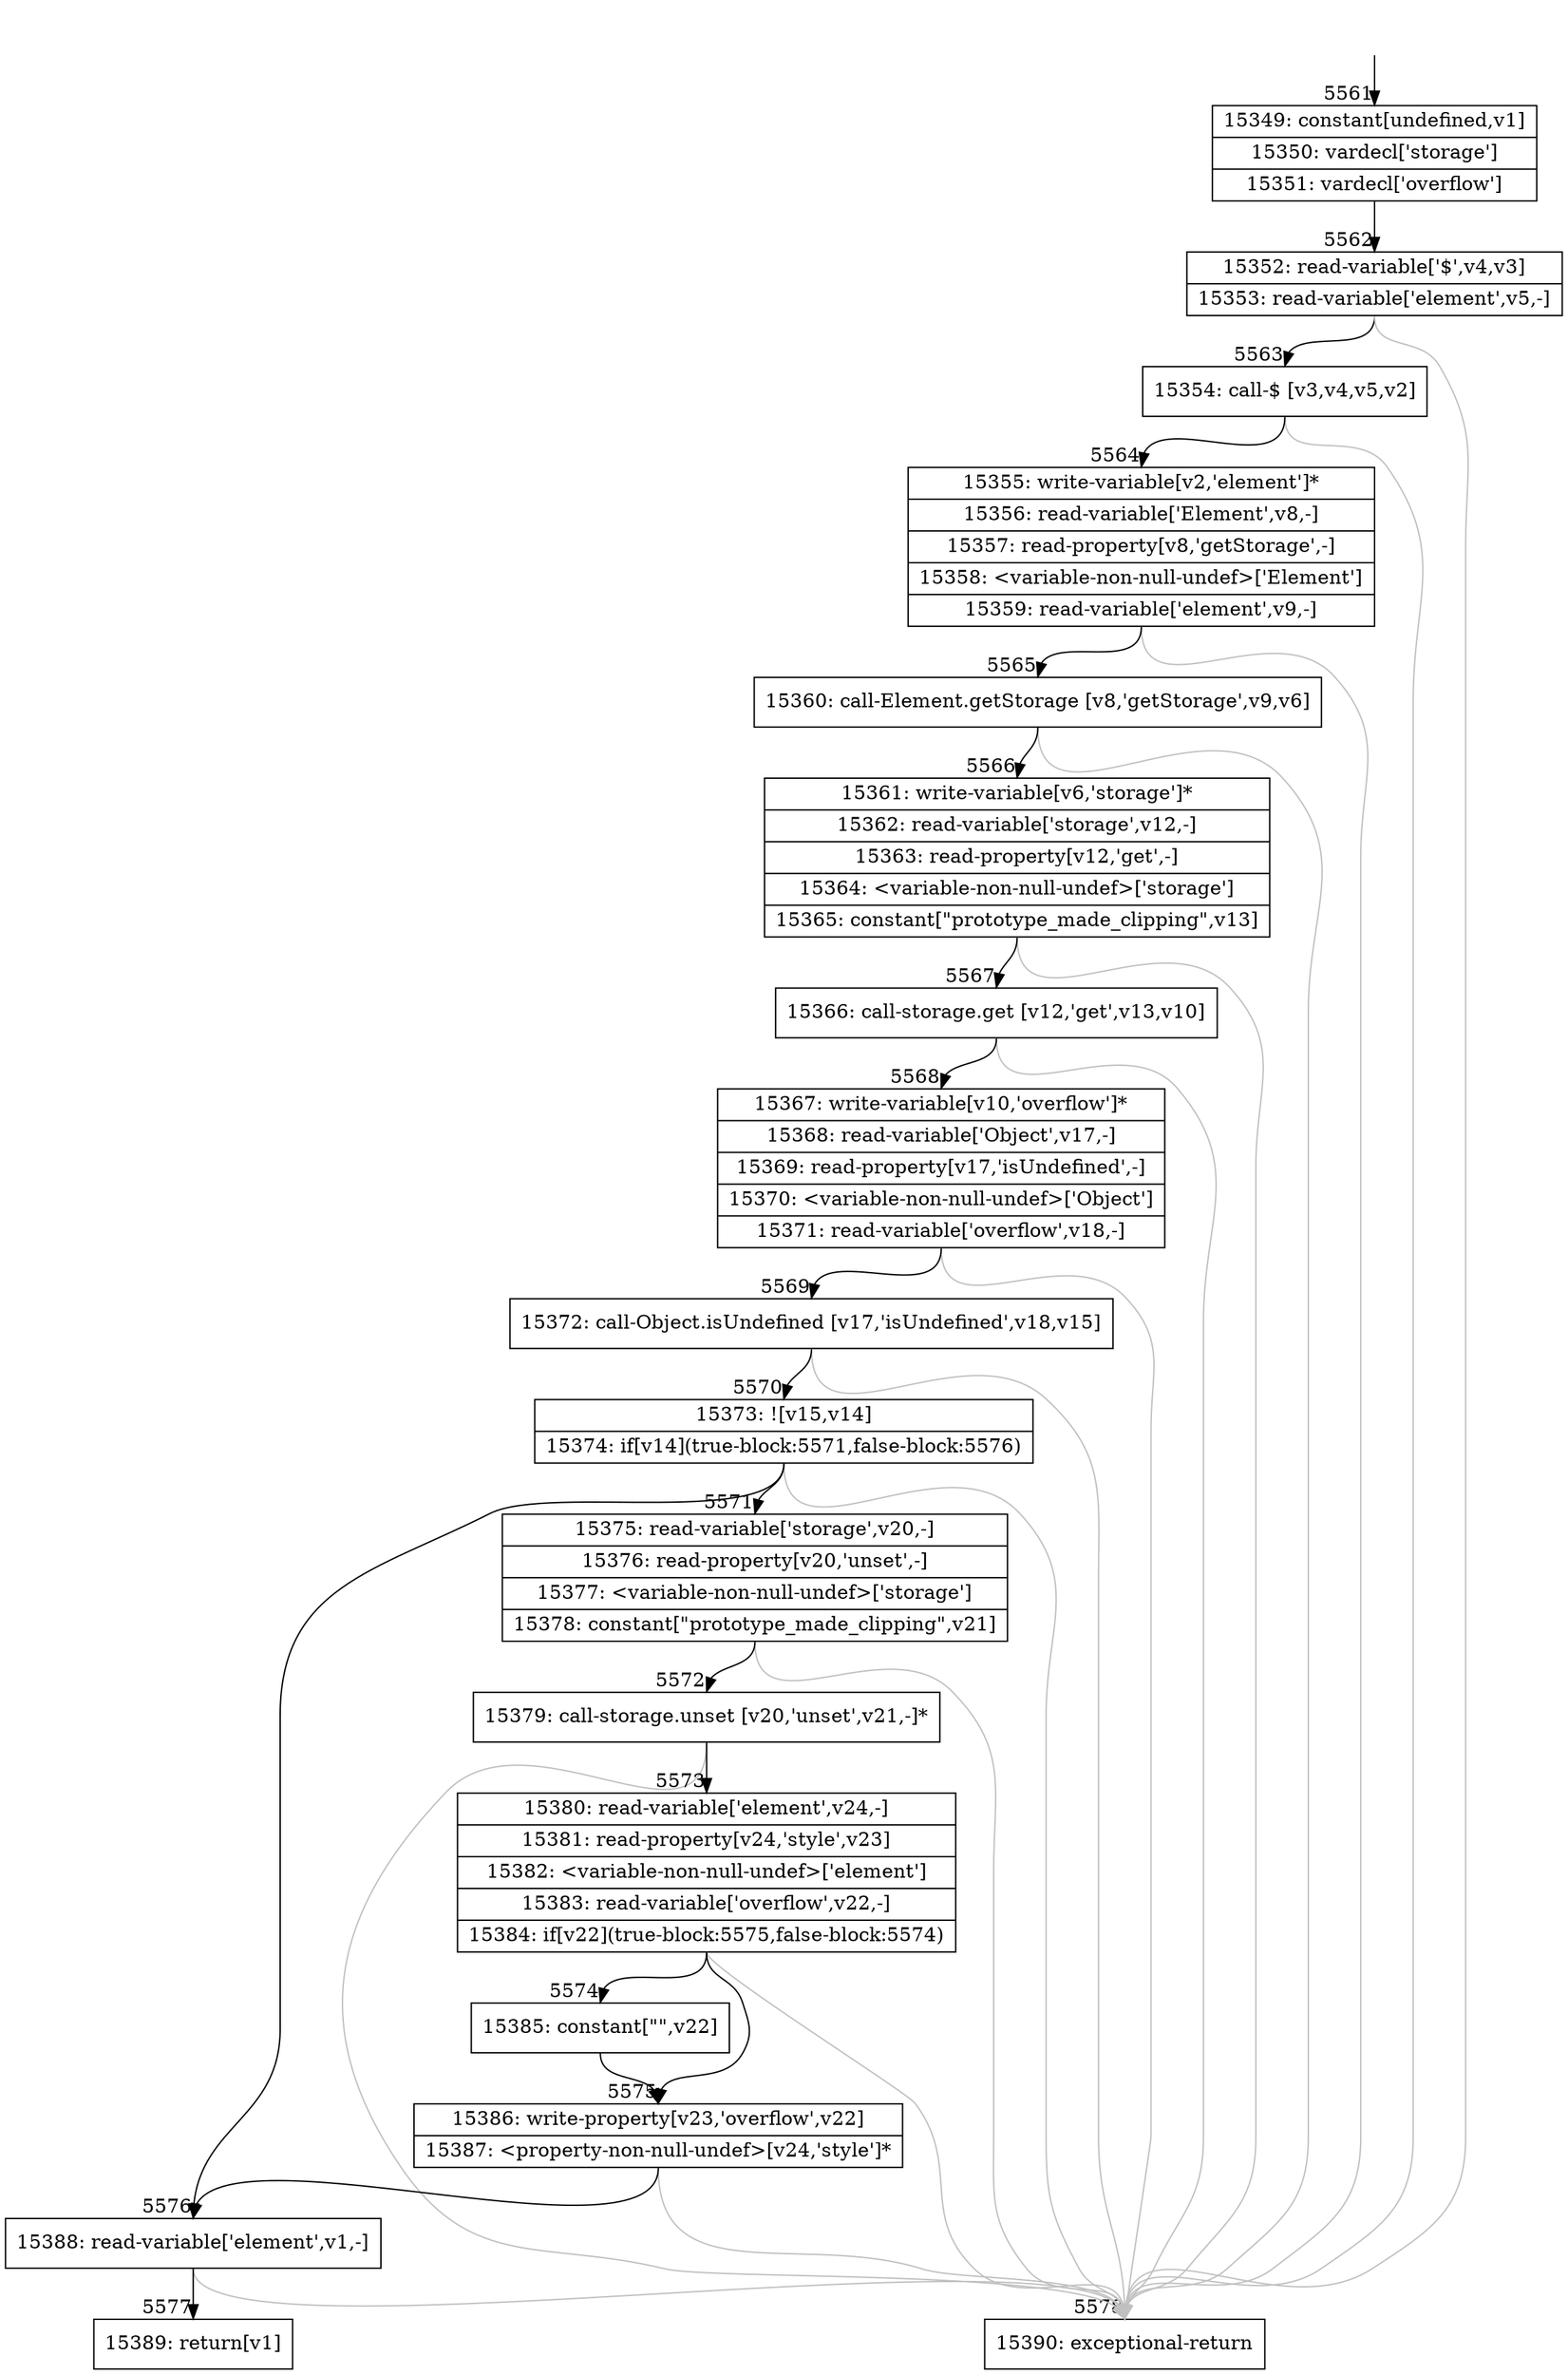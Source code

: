 digraph {
rankdir="TD"
BB_entry442[shape=none,label=""];
BB_entry442 -> BB5561 [tailport=s, headport=n, headlabel="    5561"]
BB5561 [shape=record label="{15349: constant[undefined,v1]|15350: vardecl['storage']|15351: vardecl['overflow']}" ] 
BB5561 -> BB5562 [tailport=s, headport=n, headlabel="      5562"]
BB5562 [shape=record label="{15352: read-variable['$',v4,v3]|15353: read-variable['element',v5,-]}" ] 
BB5562 -> BB5563 [tailport=s, headport=n, headlabel="      5563"]
BB5562 -> BB5578 [tailport=s, headport=n, color=gray, headlabel="      5578"]
BB5563 [shape=record label="{15354: call-$ [v3,v4,v5,v2]}" ] 
BB5563 -> BB5564 [tailport=s, headport=n, headlabel="      5564"]
BB5563 -> BB5578 [tailport=s, headport=n, color=gray]
BB5564 [shape=record label="{15355: write-variable[v2,'element']*|15356: read-variable['Element',v8,-]|15357: read-property[v8,'getStorage',-]|15358: \<variable-non-null-undef\>['Element']|15359: read-variable['element',v9,-]}" ] 
BB5564 -> BB5565 [tailport=s, headport=n, headlabel="      5565"]
BB5564 -> BB5578 [tailport=s, headport=n, color=gray]
BB5565 [shape=record label="{15360: call-Element.getStorage [v8,'getStorage',v9,v6]}" ] 
BB5565 -> BB5566 [tailport=s, headport=n, headlabel="      5566"]
BB5565 -> BB5578 [tailport=s, headport=n, color=gray]
BB5566 [shape=record label="{15361: write-variable[v6,'storage']*|15362: read-variable['storage',v12,-]|15363: read-property[v12,'get',-]|15364: \<variable-non-null-undef\>['storage']|15365: constant[\"prototype_made_clipping\",v13]}" ] 
BB5566 -> BB5567 [tailport=s, headport=n, headlabel="      5567"]
BB5566 -> BB5578 [tailport=s, headport=n, color=gray]
BB5567 [shape=record label="{15366: call-storage.get [v12,'get',v13,v10]}" ] 
BB5567 -> BB5568 [tailport=s, headport=n, headlabel="      5568"]
BB5567 -> BB5578 [tailport=s, headport=n, color=gray]
BB5568 [shape=record label="{15367: write-variable[v10,'overflow']*|15368: read-variable['Object',v17,-]|15369: read-property[v17,'isUndefined',-]|15370: \<variable-non-null-undef\>['Object']|15371: read-variable['overflow',v18,-]}" ] 
BB5568 -> BB5569 [tailport=s, headport=n, headlabel="      5569"]
BB5568 -> BB5578 [tailport=s, headport=n, color=gray]
BB5569 [shape=record label="{15372: call-Object.isUndefined [v17,'isUndefined',v18,v15]}" ] 
BB5569 -> BB5570 [tailport=s, headport=n, headlabel="      5570"]
BB5569 -> BB5578 [tailport=s, headport=n, color=gray]
BB5570 [shape=record label="{15373: ![v15,v14]|15374: if[v14](true-block:5571,false-block:5576)}" ] 
BB5570 -> BB5571 [tailport=s, headport=n, headlabel="      5571"]
BB5570 -> BB5576 [tailport=s, headport=n, headlabel="      5576"]
BB5570 -> BB5578 [tailport=s, headport=n, color=gray]
BB5571 [shape=record label="{15375: read-variable['storage',v20,-]|15376: read-property[v20,'unset',-]|15377: \<variable-non-null-undef\>['storage']|15378: constant[\"prototype_made_clipping\",v21]}" ] 
BB5571 -> BB5572 [tailport=s, headport=n, headlabel="      5572"]
BB5571 -> BB5578 [tailport=s, headport=n, color=gray]
BB5572 [shape=record label="{15379: call-storage.unset [v20,'unset',v21,-]*}" ] 
BB5572 -> BB5573 [tailport=s, headport=n, headlabel="      5573"]
BB5572 -> BB5578 [tailport=s, headport=n, color=gray]
BB5573 [shape=record label="{15380: read-variable['element',v24,-]|15381: read-property[v24,'style',v23]|15382: \<variable-non-null-undef\>['element']|15383: read-variable['overflow',v22,-]|15384: if[v22](true-block:5575,false-block:5574)}" ] 
BB5573 -> BB5575 [tailport=s, headport=n, headlabel="      5575"]
BB5573 -> BB5574 [tailport=s, headport=n, headlabel="      5574"]
BB5573 -> BB5578 [tailport=s, headport=n, color=gray]
BB5574 [shape=record label="{15385: constant[\"\",v22]}" ] 
BB5574 -> BB5575 [tailport=s, headport=n]
BB5575 [shape=record label="{15386: write-property[v23,'overflow',v22]|15387: \<property-non-null-undef\>[v24,'style']*}" ] 
BB5575 -> BB5576 [tailport=s, headport=n]
BB5575 -> BB5578 [tailport=s, headport=n, color=gray]
BB5576 [shape=record label="{15388: read-variable['element',v1,-]}" ] 
BB5576 -> BB5577 [tailport=s, headport=n, headlabel="      5577"]
BB5576 -> BB5578 [tailport=s, headport=n, color=gray]
BB5577 [shape=record label="{15389: return[v1]}" ] 
BB5578 [shape=record label="{15390: exceptional-return}" ] 
//#$~ 4255
}
